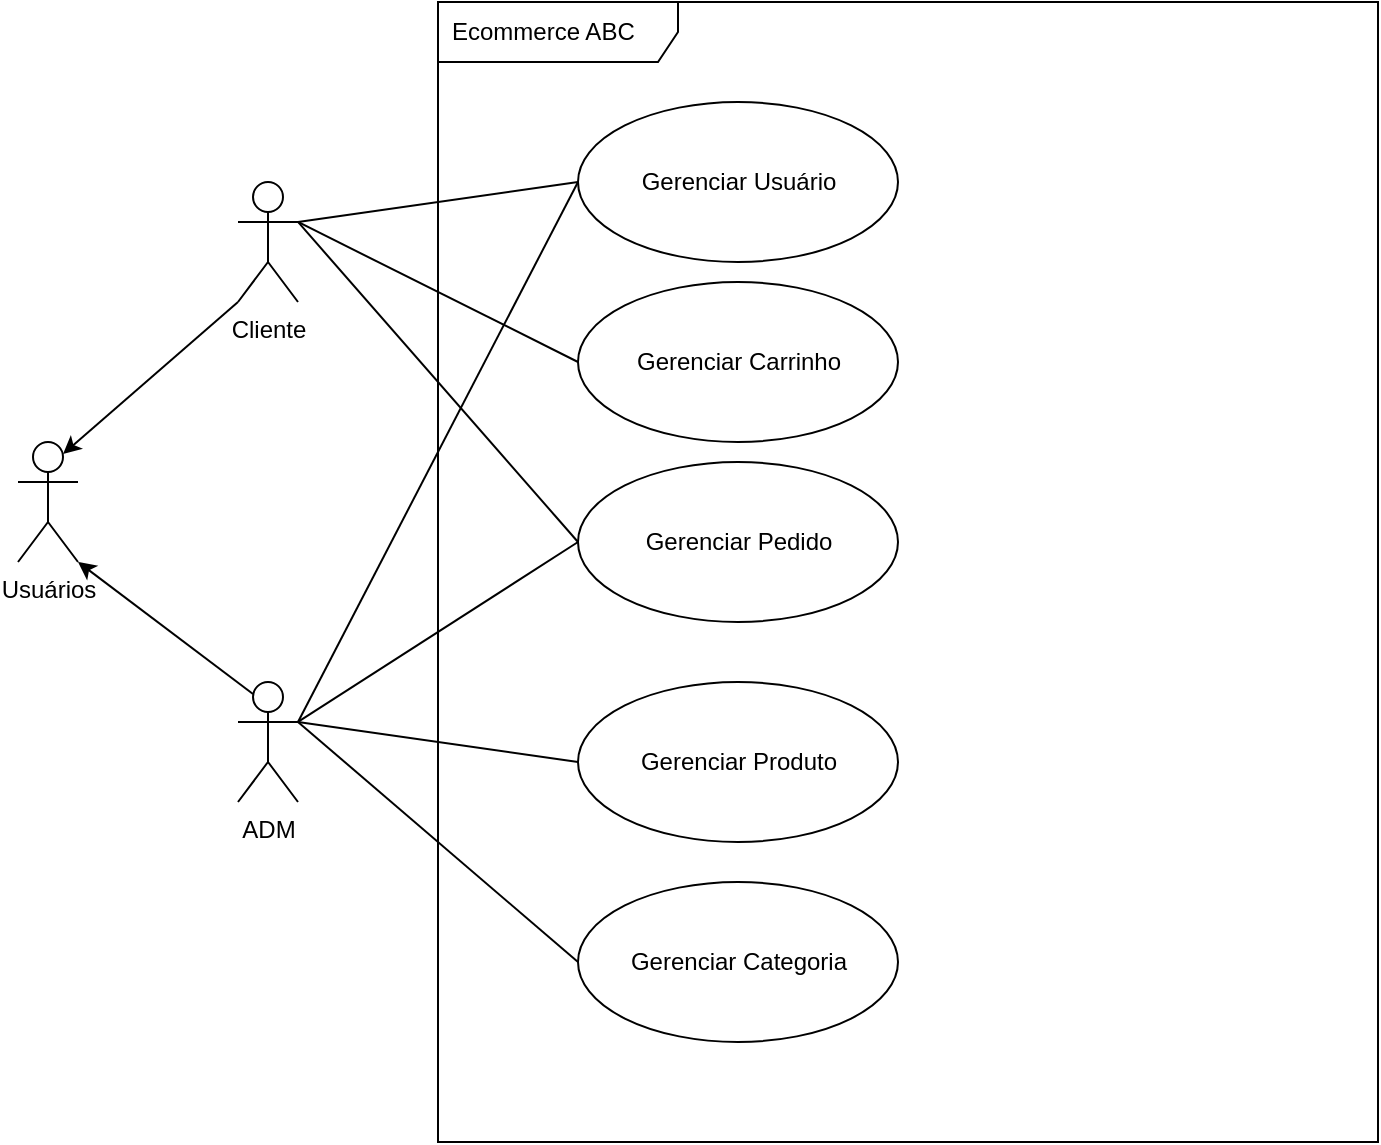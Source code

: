 <mxfile>
    <diagram id="iKp5diXbq0HVoVVfAS21" name="Visão Geral - Domínio">
        <mxGraphModel dx="832" dy="467" grid="1" gridSize="10" guides="1" tooltips="1" connect="1" arrows="1" fold="1" page="1" pageScale="1" pageWidth="850" pageHeight="1100" math="0" shadow="0">
            <root>
                <mxCell id="0"/>
                <mxCell id="1" parent="0"/>
                <mxCell id="2" value="Ecommerce ABC" style="shape=umlFrame;whiteSpace=wrap;html=1;width=120;height=30;boundedLbl=1;verticalAlign=middle;align=left;spacingLeft=5;" parent="1" vertex="1">
                    <mxGeometry x="230" y="200" width="470" height="570" as="geometry"/>
                </mxCell>
                <mxCell id="9" style="edgeStyle=none;html=1;exitX=0.25;exitY=0.1;exitDx=0;exitDy=0;exitPerimeter=0;entryX=1;entryY=1;entryDx=0;entryDy=0;entryPerimeter=0;" parent="1" source="3" target="7" edge="1">
                    <mxGeometry relative="1" as="geometry"/>
                </mxCell>
                <mxCell id="29" style="edgeStyle=none;html=1;exitX=1;exitY=0.333;exitDx=0;exitDy=0;exitPerimeter=0;entryX=0;entryY=0.5;entryDx=0;entryDy=0;endArrow=none;endFill=0;" parent="1" source="3" target="23" edge="1">
                    <mxGeometry relative="1" as="geometry"/>
                </mxCell>
                <mxCell id="30" style="edgeStyle=none;html=1;exitX=1;exitY=0.333;exitDx=0;exitDy=0;exitPerimeter=0;entryX=0;entryY=0.5;entryDx=0;entryDy=0;endArrow=none;endFill=0;" parent="1" source="3" target="10" edge="1">
                    <mxGeometry relative="1" as="geometry"/>
                </mxCell>
                <mxCell id="31" style="edgeStyle=none;html=1;exitX=1;exitY=0.333;exitDx=0;exitDy=0;exitPerimeter=0;entryX=0;entryY=0.5;entryDx=0;entryDy=0;endArrow=none;endFill=0;" parent="1" source="3" target="16" edge="1">
                    <mxGeometry relative="1" as="geometry"/>
                </mxCell>
                <mxCell id="32" style="edgeStyle=none;html=1;exitX=1;exitY=0.333;exitDx=0;exitDy=0;exitPerimeter=0;entryX=0;entryY=0.5;entryDx=0;entryDy=0;endArrow=none;endFill=0;" parent="1" source="3" target="21" edge="1">
                    <mxGeometry relative="1" as="geometry"/>
                </mxCell>
                <mxCell id="3" value="ADM" style="shape=umlActor;verticalLabelPosition=bottom;verticalAlign=top;html=1;" parent="1" vertex="1">
                    <mxGeometry x="130" y="540" width="30" height="60" as="geometry"/>
                </mxCell>
                <mxCell id="8" style="edgeStyle=none;html=1;exitX=0;exitY=1;exitDx=0;exitDy=0;exitPerimeter=0;entryX=0.75;entryY=0.1;entryDx=0;entryDy=0;entryPerimeter=0;" parent="1" source="4" target="7" edge="1">
                    <mxGeometry relative="1" as="geometry"/>
                </mxCell>
                <mxCell id="26" style="edgeStyle=none;html=1;exitX=1;exitY=0.333;exitDx=0;exitDy=0;exitPerimeter=0;entryX=0;entryY=0.5;entryDx=0;entryDy=0;endArrow=none;endFill=0;" parent="1" source="4" target="22" edge="1">
                    <mxGeometry relative="1" as="geometry"/>
                </mxCell>
                <mxCell id="27" style="edgeStyle=none;html=1;exitX=1;exitY=0.333;exitDx=0;exitDy=0;exitPerimeter=0;entryX=0;entryY=0.5;entryDx=0;entryDy=0;endArrow=none;endFill=0;" parent="1" source="4" target="23" edge="1">
                    <mxGeometry relative="1" as="geometry"/>
                </mxCell>
                <mxCell id="28" style="edgeStyle=none;html=1;exitX=1;exitY=0.333;exitDx=0;exitDy=0;exitPerimeter=0;entryX=0;entryY=0.5;entryDx=0;entryDy=0;endArrow=none;endFill=0;" parent="1" source="4" target="21" edge="1">
                    <mxGeometry relative="1" as="geometry"/>
                </mxCell>
                <mxCell id="4" value="Cliente" style="shape=umlActor;verticalLabelPosition=bottom;verticalAlign=top;html=1;" parent="1" vertex="1">
                    <mxGeometry x="130" y="290" width="30" height="60" as="geometry"/>
                </mxCell>
                <mxCell id="7" value="Usuários" style="shape=umlActor;verticalLabelPosition=bottom;verticalAlign=top;html=1;" parent="1" vertex="1">
                    <mxGeometry x="20" y="420" width="30" height="60" as="geometry"/>
                </mxCell>
                <mxCell id="10" value="Gerenciar Produto" style="shape=ellipse;container=1;horizontal=1;horizontalStack=0;resizeParent=1;resizeParentMax=0;resizeLast=0;html=1;dashed=0;collapsible=0;" parent="1" vertex="1">
                    <mxGeometry x="300" y="540" width="160" height="80" as="geometry"/>
                </mxCell>
                <mxCell id="16" value="Gerenciar Categoria" style="shape=ellipse;container=1;horizontal=1;horizontalStack=0;resizeParent=1;resizeParentMax=0;resizeLast=0;html=1;dashed=0;collapsible=0;" parent="1" vertex="1">
                    <mxGeometry x="300" y="640" width="160" height="80" as="geometry"/>
                </mxCell>
                <mxCell id="21" value="Gerenciar Pedido" style="shape=ellipse;container=1;horizontal=1;horizontalStack=0;resizeParent=1;resizeParentMax=0;resizeLast=0;html=1;dashed=0;collapsible=0;" parent="1" vertex="1">
                    <mxGeometry x="300" y="430" width="160" height="80" as="geometry"/>
                </mxCell>
                <mxCell id="22" value="Gerenciar Carrinho" style="shape=ellipse;container=1;horizontal=1;horizontalStack=0;resizeParent=1;resizeParentMax=0;resizeLast=0;html=1;dashed=0;collapsible=0;" parent="1" vertex="1">
                    <mxGeometry x="300" y="340" width="160" height="80" as="geometry"/>
                </mxCell>
                <mxCell id="23" value="Gerenciar Usuário" style="shape=ellipse;container=1;horizontal=1;horizontalStack=0;resizeParent=1;resizeParentMax=0;resizeLast=0;html=1;dashed=0;collapsible=0;" parent="1" vertex="1">
                    <mxGeometry x="300" y="250" width="160" height="80" as="geometry"/>
                </mxCell>
            </root>
        </mxGraphModel>
    </diagram>
    <diagram id="u8KmCI_Jhna7ResW1z8_" name="Subdomínio - Catálogo">
        <mxGraphModel dx="832" dy="467" grid="1" gridSize="10" guides="1" tooltips="1" connect="1" arrows="1" fold="1" page="1" pageScale="1" pageWidth="850" pageHeight="1100" math="0" shadow="0">
            <root>
                <mxCell id="0"/>
                <mxCell id="1" parent="0"/>
                <mxCell id="mAdKEGkx032D61usyX_x-7" style="edgeStyle=none;html=1;exitX=1;exitY=0.333;exitDx=0;exitDy=0;exitPerimeter=0;entryX=0;entryY=0.5;entryDx=0;entryDy=0;endArrow=none;endFill=0;" parent="1" source="EPTVRq8Jg2c4vgQICUjx-1" target="mAdKEGkx032D61usyX_x-1" edge="1">
                    <mxGeometry relative="1" as="geometry"/>
                </mxCell>
                <mxCell id="EPTVRq8Jg2c4vgQICUjx-1" value="ADM" style="shape=umlActor;verticalLabelPosition=bottom;verticalAlign=top;html=1;" parent="1" vertex="1">
                    <mxGeometry x="50" y="650" width="50" height="90" as="geometry"/>
                </mxCell>
                <mxCell id="geGfX-bZl21iLXzoU7NO-1" value="Subdomínio - Catálogo" style="shape=umlFrame;whiteSpace=wrap;html=1;width=120;height=30;boundedLbl=1;verticalAlign=middle;align=left;spacingLeft=5;" parent="1" vertex="1">
                    <mxGeometry x="220" y="150" width="900" height="1040" as="geometry"/>
                </mxCell>
                <mxCell id="mAdKEGkx032D61usyX_x-1" value="Gerenciar Produto" style="shape=ellipse;container=1;horizontal=1;horizontalStack=0;resizeParent=1;resizeParentMax=0;resizeLast=0;html=1;dashed=0;collapsible=0;" parent="1" vertex="1">
                    <mxGeometry x="260" y="420" width="180" height="110" as="geometry"/>
                </mxCell>
                <mxCell id="mAdKEGkx032D61usyX_x-3" value="Deletar Produto" style="shape=ellipse;container=1;horizontal=1;horizontalStack=0;resizeParent=1;resizeParentMax=0;resizeLast=0;html=1;dashed=0;collapsible=0;" parent="1" vertex="1">
                    <mxGeometry x="500" y="580" width="130" height="70" as="geometry"/>
                </mxCell>
                <mxCell id="mAdKEGkx032D61usyX_x-4" value="Atualizar Produto" style="shape=ellipse;container=1;horizontal=1;horizontalStack=0;resizeParent=1;resizeParentMax=0;resizeLast=0;html=1;dashed=0;collapsible=0;" parent="1" vertex="1">
                    <mxGeometry x="500" y="490" width="130" height="70" as="geometry"/>
                </mxCell>
                <mxCell id="mAdKEGkx032D61usyX_x-5" value="Recuperar Produto" style="shape=ellipse;container=1;horizontal=1;horizontalStack=0;resizeParent=1;resizeParentMax=0;resizeLast=0;html=1;dashed=0;collapsible=0;" parent="1" vertex="1">
                    <mxGeometry x="500" y="380" width="130" height="70" as="geometry"/>
                </mxCell>
                <mxCell id="mAdKEGkx032D61usyX_x-6" value="Criar Produto" style="shape=ellipse;container=1;horizontal=1;horizontalStack=0;resizeParent=1;resizeParentMax=0;resizeLast=0;html=1;dashed=0;collapsible=0;" parent="1" vertex="1">
                    <mxGeometry x="500" y="260" width="130" height="70" as="geometry"/>
                </mxCell>
                <mxCell id="mAdKEGkx032D61usyX_x-12" value="&amp;lt;&amp;lt;extend&amp;gt;&amp;gt;" style="html=1;verticalAlign=bottom;labelBackgroundColor=none;endArrow=open;endFill=0;dashed=1;exitX=0;exitY=0.5;exitDx=0;exitDy=0;entryX=0.5;entryY=0;entryDx=0;entryDy=0;" parent="1" source="mAdKEGkx032D61usyX_x-6" target="mAdKEGkx032D61usyX_x-1" edge="1">
                    <mxGeometry width="160" relative="1" as="geometry">
                        <mxPoint x="400" y="420" as="sourcePoint"/>
                        <mxPoint x="560" y="420" as="targetPoint"/>
                    </mxGeometry>
                </mxCell>
                <mxCell id="mAdKEGkx032D61usyX_x-13" value="&amp;lt;&amp;lt;extend&amp;gt;&amp;gt;" style="html=1;verticalAlign=bottom;labelBackgroundColor=none;endArrow=open;endFill=0;dashed=1;entryX=0.941;entryY=0.258;entryDx=0;entryDy=0;exitX=0;exitY=0.5;exitDx=0;exitDy=0;entryPerimeter=0;" parent="1" source="mAdKEGkx032D61usyX_x-5" target="mAdKEGkx032D61usyX_x-1" edge="1">
                    <mxGeometry width="160" relative="1" as="geometry">
                        <mxPoint x="400" y="420" as="sourcePoint"/>
                        <mxPoint x="560" y="420" as="targetPoint"/>
                    </mxGeometry>
                </mxCell>
                <mxCell id="mAdKEGkx032D61usyX_x-14" value="&amp;lt;&amp;lt;extend&amp;gt;&amp;gt;" style="html=1;verticalAlign=bottom;labelBackgroundColor=none;endArrow=open;endFill=0;dashed=1;entryX=0.945;entryY=0.715;entryDx=0;entryDy=0;exitX=0;exitY=0.5;exitDx=0;exitDy=0;entryPerimeter=0;" parent="1" source="mAdKEGkx032D61usyX_x-4" target="mAdKEGkx032D61usyX_x-1" edge="1">
                    <mxGeometry width="160" relative="1" as="geometry">
                        <mxPoint x="400" y="420" as="sourcePoint"/>
                        <mxPoint x="560" y="420" as="targetPoint"/>
                    </mxGeometry>
                </mxCell>
                <mxCell id="mAdKEGkx032D61usyX_x-15" value="&amp;lt;&amp;lt;extend&amp;gt;&amp;gt;" style="html=1;verticalAlign=bottom;labelBackgroundColor=none;endArrow=open;endFill=0;dashed=1;exitX=0;exitY=0.5;exitDx=0;exitDy=0;entryX=0.734;entryY=0.966;entryDx=0;entryDy=0;entryPerimeter=0;" parent="1" source="mAdKEGkx032D61usyX_x-3" target="mAdKEGkx032D61usyX_x-1" edge="1">
                    <mxGeometry width="160" relative="1" as="geometry">
                        <mxPoint x="400" y="420" as="sourcePoint"/>
                        <mxPoint x="560" y="420" as="targetPoint"/>
                    </mxGeometry>
                </mxCell>
                <mxCell id="mAdKEGkx032D61usyX_x-20" style="edgeStyle=none;html=1;exitX=0;exitY=0.5;exitDx=0;exitDy=0;entryX=1;entryY=0.5;entryDx=0;entryDy=0;endArrow=block;endFill=1;" parent="1" source="mAdKEGkx032D61usyX_x-16" target="mAdKEGkx032D61usyX_x-5" edge="1">
                    <mxGeometry relative="1" as="geometry"/>
                </mxCell>
                <mxCell id="mAdKEGkx032D61usyX_x-16" value="Recuperar Produto por ID" style="shape=ellipse;container=1;horizontal=1;horizontalStack=0;resizeParent=1;resizeParentMax=0;resizeLast=0;html=1;dashed=0;collapsible=0;" parent="1" vertex="1">
                    <mxGeometry x="670" y="340" width="190" height="70" as="geometry"/>
                </mxCell>
                <mxCell id="mAdKEGkx032D61usyX_x-21" style="edgeStyle=none;html=1;exitX=0;exitY=0.5;exitDx=0;exitDy=0;entryX=1;entryY=0.5;entryDx=0;entryDy=0;endArrow=block;endFill=1;" parent="1" source="mAdKEGkx032D61usyX_x-17" target="mAdKEGkx032D61usyX_x-5" edge="1">
                    <mxGeometry relative="1" as="geometry"/>
                </mxCell>
                <mxCell id="mAdKEGkx032D61usyX_x-17" value="Recuperar Produto por Filtro" style="shape=ellipse;container=1;horizontal=1;horizontalStack=0;resizeParent=1;resizeParentMax=0;resizeLast=0;html=1;dashed=0;collapsible=0;" parent="1" vertex="1">
                    <mxGeometry x="670" y="425" width="190" height="70" as="geometry"/>
                </mxCell>
                <mxCell id="mAdKEGkx032D61usyX_x-22" style="edgeStyle=none;html=1;exitX=1;exitY=0.333;exitDx=0;exitDy=0;exitPerimeter=0;entryX=0;entryY=0.5;entryDx=0;entryDy=0;endArrow=none;endFill=0;" parent="1" source="EPTVRq8Jg2c4vgQICUjx-1" target="mAdKEGkx032D61usyX_x-24" edge="1">
                    <mxGeometry relative="1" as="geometry">
                        <mxPoint x="160" y="890.0" as="sourcePoint"/>
                    </mxGeometry>
                </mxCell>
                <mxCell id="mAdKEGkx032D61usyX_x-24" value="Gerenciar Categoria" style="shape=ellipse;container=1;horizontal=1;horizontalStack=0;resizeParent=1;resizeParentMax=0;resizeLast=0;html=1;dashed=0;collapsible=0;" parent="1" vertex="1">
                    <mxGeometry x="260" y="880" width="180" height="110" as="geometry"/>
                </mxCell>
                <mxCell id="mAdKEGkx032D61usyX_x-25" value="Deletar Categoria" style="shape=ellipse;container=1;horizontal=1;horizontalStack=0;resizeParent=1;resizeParentMax=0;resizeLast=0;html=1;dashed=0;collapsible=0;" parent="1" vertex="1">
                    <mxGeometry x="500" y="1070" width="130" height="70" as="geometry"/>
                </mxCell>
                <mxCell id="mAdKEGkx032D61usyX_x-26" value="Atualizar Categoria" style="shape=ellipse;container=1;horizontal=1;horizontalStack=0;resizeParent=1;resizeParentMax=0;resizeLast=0;html=1;dashed=0;collapsible=0;" parent="1" vertex="1">
                    <mxGeometry x="500" y="960" width="130" height="70" as="geometry"/>
                </mxCell>
                <mxCell id="mAdKEGkx032D61usyX_x-27" value="Recuperar Categoria" style="shape=ellipse;container=1;horizontal=1;horizontalStack=0;resizeParent=1;resizeParentMax=0;resizeLast=0;html=1;dashed=0;collapsible=0;" parent="1" vertex="1">
                    <mxGeometry x="500" y="850" width="130" height="70" as="geometry"/>
                </mxCell>
                <mxCell id="mAdKEGkx032D61usyX_x-28" value="Criar Categoria" style="shape=ellipse;container=1;horizontal=1;horizontalStack=0;resizeParent=1;resizeParentMax=0;resizeLast=0;html=1;dashed=0;collapsible=0;" parent="1" vertex="1">
                    <mxGeometry x="500" y="750" width="130" height="70" as="geometry"/>
                </mxCell>
                <mxCell id="mAdKEGkx032D61usyX_x-29" value="&amp;lt;&amp;lt;extend&amp;gt;&amp;gt;" style="html=1;verticalAlign=bottom;labelBackgroundColor=none;endArrow=open;endFill=0;dashed=1;exitX=0;exitY=0.5;exitDx=0;exitDy=0;entryX=0.5;entryY=0;entryDx=0;entryDy=0;" parent="1" source="mAdKEGkx032D61usyX_x-28" target="mAdKEGkx032D61usyX_x-24" edge="1">
                    <mxGeometry width="160" relative="1" as="geometry">
                        <mxPoint x="400" y="880" as="sourcePoint"/>
                        <mxPoint x="560" y="880" as="targetPoint"/>
                    </mxGeometry>
                </mxCell>
                <mxCell id="mAdKEGkx032D61usyX_x-30" value="&amp;lt;&amp;lt;extend&amp;gt;&amp;gt;" style="html=1;verticalAlign=bottom;labelBackgroundColor=none;endArrow=open;endFill=0;dashed=1;entryX=0.943;entryY=0.241;entryDx=0;entryDy=0;exitX=0;exitY=0.5;exitDx=0;exitDy=0;entryPerimeter=0;" parent="1" source="mAdKEGkx032D61usyX_x-27" target="mAdKEGkx032D61usyX_x-24" edge="1">
                    <mxGeometry width="160" relative="1" as="geometry">
                        <mxPoint x="400" y="880" as="sourcePoint"/>
                        <mxPoint x="560" y="880" as="targetPoint"/>
                    </mxGeometry>
                </mxCell>
                <mxCell id="mAdKEGkx032D61usyX_x-31" value="&amp;lt;&amp;lt;extend&amp;gt;&amp;gt;" style="html=1;verticalAlign=bottom;labelBackgroundColor=none;endArrow=open;endFill=0;dashed=1;entryX=0.878;entryY=0.827;entryDx=0;entryDy=0;exitX=0;exitY=0.5;exitDx=0;exitDy=0;entryPerimeter=0;" parent="1" source="mAdKEGkx032D61usyX_x-26" target="mAdKEGkx032D61usyX_x-24" edge="1">
                    <mxGeometry width="160" relative="1" as="geometry">
                        <mxPoint x="400" y="880" as="sourcePoint"/>
                        <mxPoint x="560" y="880" as="targetPoint"/>
                    </mxGeometry>
                </mxCell>
                <mxCell id="mAdKEGkx032D61usyX_x-32" value="&amp;lt;&amp;lt;extend&amp;gt;&amp;gt;" style="html=1;verticalAlign=bottom;labelBackgroundColor=none;endArrow=open;endFill=0;dashed=1;exitX=0;exitY=0.5;exitDx=0;exitDy=0;entryX=0.5;entryY=1;entryDx=0;entryDy=0;" parent="1" source="mAdKEGkx032D61usyX_x-25" target="mAdKEGkx032D61usyX_x-24" edge="1">
                    <mxGeometry width="160" relative="1" as="geometry">
                        <mxPoint x="400" y="880" as="sourcePoint"/>
                        <mxPoint x="560" y="880" as="targetPoint"/>
                    </mxGeometry>
                </mxCell>
                <mxCell id="mAdKEGkx032D61usyX_x-33" style="edgeStyle=none;html=1;exitX=0;exitY=0.5;exitDx=0;exitDy=0;entryX=1;entryY=0.5;entryDx=0;entryDy=0;endArrow=block;endFill=1;" parent="1" source="mAdKEGkx032D61usyX_x-34" target="mAdKEGkx032D61usyX_x-27" edge="1">
                    <mxGeometry relative="1" as="geometry"/>
                </mxCell>
                <mxCell id="mAdKEGkx032D61usyX_x-34" value="Recuperar Categoria por ID" style="shape=ellipse;container=1;horizontal=1;horizontalStack=0;resizeParent=1;resizeParentMax=0;resizeLast=0;html=1;dashed=0;collapsible=0;" parent="1" vertex="1">
                    <mxGeometry x="670" y="800" width="200" height="70" as="geometry"/>
                </mxCell>
                <mxCell id="mAdKEGkx032D61usyX_x-35" style="edgeStyle=none;html=1;exitX=0;exitY=0.5;exitDx=0;exitDy=0;entryX=1;entryY=0.5;entryDx=0;entryDy=0;endArrow=block;endFill=1;" parent="1" source="mAdKEGkx032D61usyX_x-36" target="mAdKEGkx032D61usyX_x-27" edge="1">
                    <mxGeometry relative="1" as="geometry"/>
                </mxCell>
                <mxCell id="mAdKEGkx032D61usyX_x-36" value="Recuperar Categoria por Filtro" style="shape=ellipse;container=1;horizontal=1;horizontalStack=0;resizeParent=1;resizeParentMax=0;resizeLast=0;html=1;dashed=0;collapsible=0;" parent="1" vertex="1">
                    <mxGeometry x="670" y="885" width="200" height="70" as="geometry"/>
                </mxCell>
                <mxCell id="mAdKEGkx032D61usyX_x-37" value="Adicionar Categoria" style="shape=ellipse;container=1;horizontal=1;horizontalStack=0;resizeParent=1;resizeParentMax=0;resizeLast=0;html=1;dashed=0;collapsible=0;" parent="1" vertex="1">
                    <mxGeometry x="500" y="660" width="150" height="70" as="geometry"/>
                </mxCell>
                <mxCell id="mAdKEGkx032D61usyX_x-38" value="&amp;lt;&amp;lt;extend&amp;gt;&amp;gt;" style="html=1;verticalAlign=bottom;labelBackgroundColor=none;endArrow=open;endFill=0;dashed=1;exitX=0;exitY=0.5;exitDx=0;exitDy=0;entryX=0.5;entryY=1;entryDx=0;entryDy=0;" parent="1" source="mAdKEGkx032D61usyX_x-37" target="mAdKEGkx032D61usyX_x-1" edge="1">
                    <mxGeometry width="160" relative="1" as="geometry">
                        <mxPoint x="410" y="730" as="sourcePoint"/>
                        <mxPoint x="570" y="730" as="targetPoint"/>
                    </mxGeometry>
                </mxCell>
                <mxCell id="mAdKEGkx032D61usyX_x-40" style="edgeStyle=none;html=1;exitX=0;exitY=0.5;exitDx=0;exitDy=0;entryX=1;entryY=0.5;entryDx=0;entryDy=0;endArrow=block;endFill=1;" parent="1" source="mAdKEGkx032D61usyX_x-39" target="mAdKEGkx032D61usyX_x-17" edge="1">
                    <mxGeometry relative="1" as="geometry"/>
                </mxCell>
                <mxCell id="mAdKEGkx032D61usyX_x-39" value="Recuperar por Categoria" style="shape=ellipse;container=1;horizontal=1;horizontalStack=0;resizeParent=1;resizeParentMax=0;resizeLast=0;html=1;dashed=0;collapsible=0;" parent="1" vertex="1">
                    <mxGeometry x="900" y="425" width="190" height="70" as="geometry"/>
                </mxCell>
            </root>
        </mxGraphModel>
    </diagram>
</mxfile>